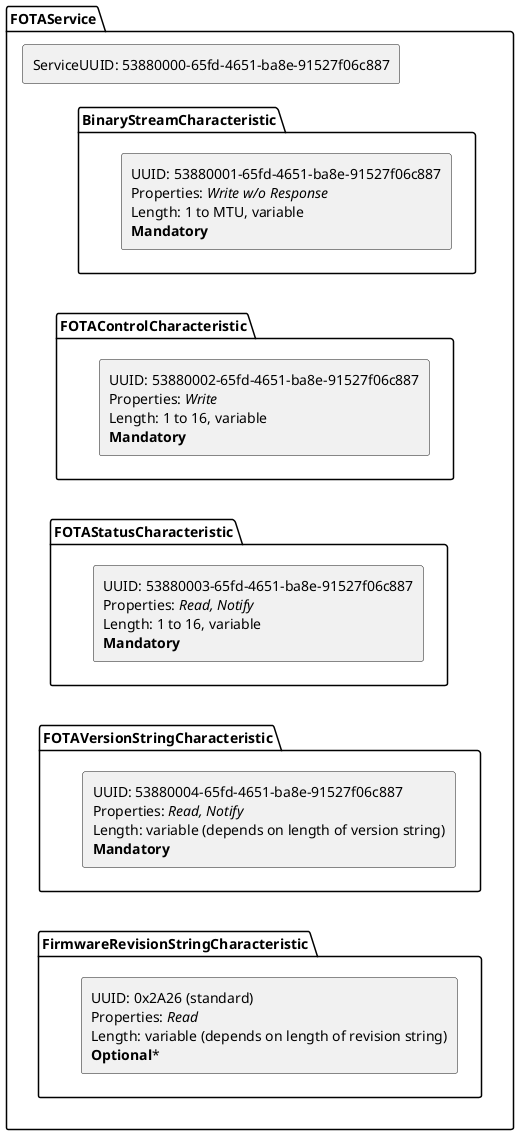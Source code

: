@startuml
skinparam componentStyle rectangle
package "FOTAService" {
   component ServiceUUID [
      ServiceUUID: 53880000-65fd-4651-ba8e-91527f06c887
   ]
   package "BinaryStreamCharacteristic" {
      component BSC_PROPS [
         UUID: 53880001-65fd-4651-ba8e-91527f06c887
         Properties: //Write w/o Response//
         Length: 1 to MTU, variable
         **Mandatory**
      ]
   }
   package "FOTAControlCharacteristic" {
      component FOTACC_PROPS [
         UUID: 53880002-65fd-4651-ba8e-91527f06c887
         Properties: //Write//
         Length: 1 to 16, variable
         **Mandatory**
      ]
   }
   package "FOTAStatusCharacteristic" {
      component FOTASC_PROPS [
         UUID: 53880003-65fd-4651-ba8e-91527f06c887
         Properties: //Read, Notify//
         Length: 1 to 16, variable
         **Mandatory**
      ]
   }
   package "FOTAVersionStringCharacteristic" {
      component FOTAVSC_PROPS [
         UUID: 53880004-65fd-4651-ba8e-91527f06c887
         Properties: //Read, Notify//
         Length: variable (depends on length of version string)
         **Mandatory**
      ]
   }
   package "FirmwareRevisionStringCharacteristic" {
      component FRSC_PROPS [
         UUID: 0x2A26 (standard)
         Properties: //Read//
         Length: variable (depends on length of revision string)
         **Optional***
      ]
}

ServiceUUID -[hidden]down- BinaryStreamCharacteristic
BinaryStreamCharacteristic -[hidden]down- FOTAControlCharacteristic
FOTAControlCharacteristic -[hidden]down- FOTAStatusCharacteristic
FOTAStatusCharacteristic -[hidden]down- FOTAVersionStringCharacteristic
FOTAVersionStringCharacteristic -[hidden]down- FirmwareRevisionStringCharacteristic
@enduml